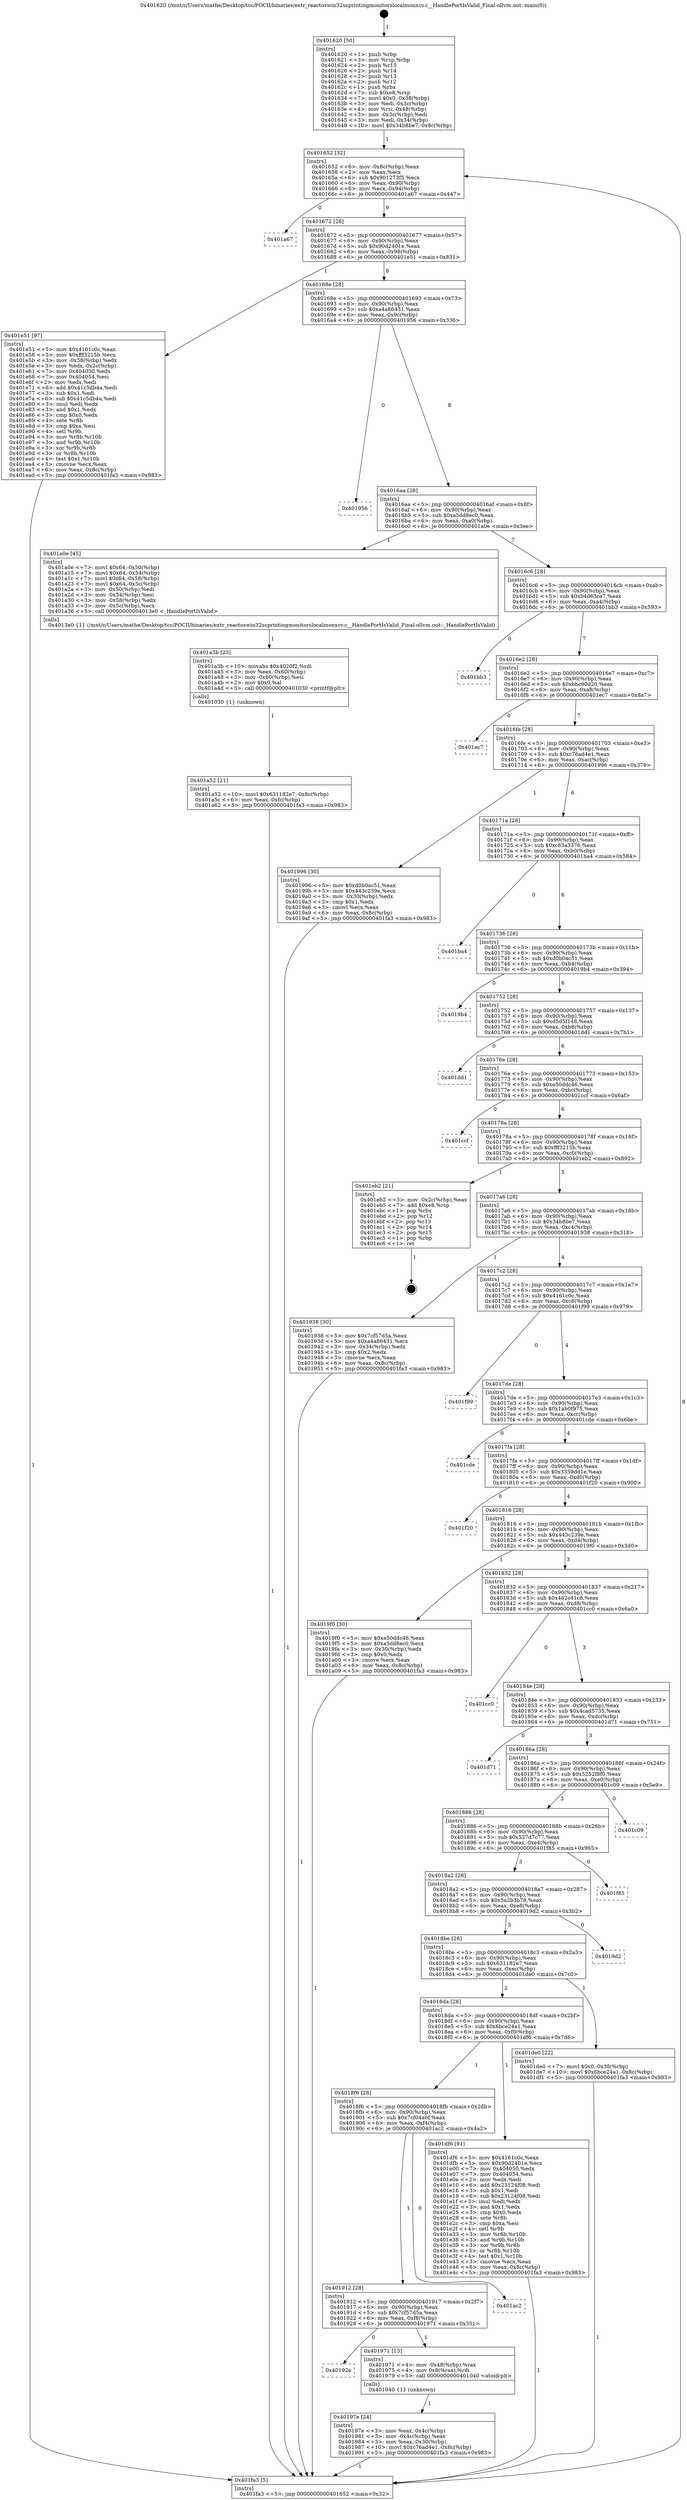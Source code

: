digraph "0x401620" {
  label = "0x401620 (/mnt/c/Users/mathe/Desktop/tcc/POCII/binaries/extr_reactoswin32ssprintingmonitorslocalmonxcv.c__HandlePortIsValid_Final-ollvm.out::main(0))"
  labelloc = "t"
  node[shape=record]

  Entry [label="",width=0.3,height=0.3,shape=circle,fillcolor=black,style=filled]
  "0x401652" [label="{
     0x401652 [32]\l
     | [instrs]\l
     &nbsp;&nbsp;0x401652 \<+6\>: mov -0x8c(%rbp),%eax\l
     &nbsp;&nbsp;0x401658 \<+2\>: mov %eax,%ecx\l
     &nbsp;&nbsp;0x40165a \<+6\>: sub $0x901273f5,%ecx\l
     &nbsp;&nbsp;0x401660 \<+6\>: mov %eax,-0x90(%rbp)\l
     &nbsp;&nbsp;0x401666 \<+6\>: mov %ecx,-0x94(%rbp)\l
     &nbsp;&nbsp;0x40166c \<+6\>: je 0000000000401a67 \<main+0x447\>\l
  }"]
  "0x401a67" [label="{
     0x401a67\l
  }", style=dashed]
  "0x401672" [label="{
     0x401672 [28]\l
     | [instrs]\l
     &nbsp;&nbsp;0x401672 \<+5\>: jmp 0000000000401677 \<main+0x57\>\l
     &nbsp;&nbsp;0x401677 \<+6\>: mov -0x90(%rbp),%eax\l
     &nbsp;&nbsp;0x40167d \<+5\>: sub $0x90d2401e,%eax\l
     &nbsp;&nbsp;0x401682 \<+6\>: mov %eax,-0x98(%rbp)\l
     &nbsp;&nbsp;0x401688 \<+6\>: je 0000000000401e51 \<main+0x831\>\l
  }"]
  Exit [label="",width=0.3,height=0.3,shape=circle,fillcolor=black,style=filled,peripheries=2]
  "0x401e51" [label="{
     0x401e51 [97]\l
     | [instrs]\l
     &nbsp;&nbsp;0x401e51 \<+5\>: mov $0x4161c0c,%eax\l
     &nbsp;&nbsp;0x401e56 \<+5\>: mov $0xfff3215b,%ecx\l
     &nbsp;&nbsp;0x401e5b \<+3\>: mov -0x38(%rbp),%edx\l
     &nbsp;&nbsp;0x401e5e \<+3\>: mov %edx,-0x2c(%rbp)\l
     &nbsp;&nbsp;0x401e61 \<+7\>: mov 0x404050,%edx\l
     &nbsp;&nbsp;0x401e68 \<+7\>: mov 0x404054,%esi\l
     &nbsp;&nbsp;0x401e6f \<+2\>: mov %edx,%edi\l
     &nbsp;&nbsp;0x401e71 \<+6\>: add $0x41c5db4a,%edi\l
     &nbsp;&nbsp;0x401e77 \<+3\>: sub $0x1,%edi\l
     &nbsp;&nbsp;0x401e7a \<+6\>: sub $0x41c5db4a,%edi\l
     &nbsp;&nbsp;0x401e80 \<+3\>: imul %edi,%edx\l
     &nbsp;&nbsp;0x401e83 \<+3\>: and $0x1,%edx\l
     &nbsp;&nbsp;0x401e86 \<+3\>: cmp $0x0,%edx\l
     &nbsp;&nbsp;0x401e89 \<+4\>: sete %r8b\l
     &nbsp;&nbsp;0x401e8d \<+3\>: cmp $0xa,%esi\l
     &nbsp;&nbsp;0x401e90 \<+4\>: setl %r9b\l
     &nbsp;&nbsp;0x401e94 \<+3\>: mov %r8b,%r10b\l
     &nbsp;&nbsp;0x401e97 \<+3\>: and %r9b,%r10b\l
     &nbsp;&nbsp;0x401e9a \<+3\>: xor %r9b,%r8b\l
     &nbsp;&nbsp;0x401e9d \<+3\>: or %r8b,%r10b\l
     &nbsp;&nbsp;0x401ea0 \<+4\>: test $0x1,%r10b\l
     &nbsp;&nbsp;0x401ea4 \<+3\>: cmovne %ecx,%eax\l
     &nbsp;&nbsp;0x401ea7 \<+6\>: mov %eax,-0x8c(%rbp)\l
     &nbsp;&nbsp;0x401ead \<+5\>: jmp 0000000000401fa3 \<main+0x983\>\l
  }"]
  "0x40168e" [label="{
     0x40168e [28]\l
     | [instrs]\l
     &nbsp;&nbsp;0x40168e \<+5\>: jmp 0000000000401693 \<main+0x73\>\l
     &nbsp;&nbsp;0x401693 \<+6\>: mov -0x90(%rbp),%eax\l
     &nbsp;&nbsp;0x401699 \<+5\>: sub $0xa4a86431,%eax\l
     &nbsp;&nbsp;0x40169e \<+6\>: mov %eax,-0x9c(%rbp)\l
     &nbsp;&nbsp;0x4016a4 \<+6\>: je 0000000000401956 \<main+0x336\>\l
  }"]
  "0x401a52" [label="{
     0x401a52 [21]\l
     | [instrs]\l
     &nbsp;&nbsp;0x401a52 \<+10\>: movl $0x631182e7,-0x8c(%rbp)\l
     &nbsp;&nbsp;0x401a5c \<+6\>: mov %eax,-0xfc(%rbp)\l
     &nbsp;&nbsp;0x401a62 \<+5\>: jmp 0000000000401fa3 \<main+0x983\>\l
  }"]
  "0x401956" [label="{
     0x401956\l
  }", style=dashed]
  "0x4016aa" [label="{
     0x4016aa [28]\l
     | [instrs]\l
     &nbsp;&nbsp;0x4016aa \<+5\>: jmp 00000000004016af \<main+0x8f\>\l
     &nbsp;&nbsp;0x4016af \<+6\>: mov -0x90(%rbp),%eax\l
     &nbsp;&nbsp;0x4016b5 \<+5\>: sub $0xa5dd8ec0,%eax\l
     &nbsp;&nbsp;0x4016ba \<+6\>: mov %eax,-0xa0(%rbp)\l
     &nbsp;&nbsp;0x4016c0 \<+6\>: je 0000000000401a0e \<main+0x3ee\>\l
  }"]
  "0x401a3b" [label="{
     0x401a3b [23]\l
     | [instrs]\l
     &nbsp;&nbsp;0x401a3b \<+10\>: movabs $0x4020f2,%rdi\l
     &nbsp;&nbsp;0x401a45 \<+3\>: mov %eax,-0x60(%rbp)\l
     &nbsp;&nbsp;0x401a48 \<+3\>: mov -0x60(%rbp),%esi\l
     &nbsp;&nbsp;0x401a4b \<+2\>: mov $0x0,%al\l
     &nbsp;&nbsp;0x401a4d \<+5\>: call 0000000000401030 \<printf@plt\>\l
     | [calls]\l
     &nbsp;&nbsp;0x401030 \{1\} (unknown)\l
  }"]
  "0x401a0e" [label="{
     0x401a0e [45]\l
     | [instrs]\l
     &nbsp;&nbsp;0x401a0e \<+7\>: movl $0x64,-0x50(%rbp)\l
     &nbsp;&nbsp;0x401a15 \<+7\>: movl $0x64,-0x54(%rbp)\l
     &nbsp;&nbsp;0x401a1c \<+7\>: movl $0x64,-0x58(%rbp)\l
     &nbsp;&nbsp;0x401a23 \<+7\>: movl $0x64,-0x5c(%rbp)\l
     &nbsp;&nbsp;0x401a2a \<+3\>: mov -0x50(%rbp),%edi\l
     &nbsp;&nbsp;0x401a2d \<+3\>: mov -0x54(%rbp),%esi\l
     &nbsp;&nbsp;0x401a30 \<+3\>: mov -0x58(%rbp),%edx\l
     &nbsp;&nbsp;0x401a33 \<+3\>: mov -0x5c(%rbp),%ecx\l
     &nbsp;&nbsp;0x401a36 \<+5\>: call 00000000004013e0 \<_HandlePortIsValid\>\l
     | [calls]\l
     &nbsp;&nbsp;0x4013e0 \{1\} (/mnt/c/Users/mathe/Desktop/tcc/POCII/binaries/extr_reactoswin32ssprintingmonitorslocalmonxcv.c__HandlePortIsValid_Final-ollvm.out::_HandlePortIsValid)\l
  }"]
  "0x4016c6" [label="{
     0x4016c6 [28]\l
     | [instrs]\l
     &nbsp;&nbsp;0x4016c6 \<+5\>: jmp 00000000004016cb \<main+0xab\>\l
     &nbsp;&nbsp;0x4016cb \<+6\>: mov -0x90(%rbp),%eax\l
     &nbsp;&nbsp;0x4016d1 \<+5\>: sub $0xb4d63ce7,%eax\l
     &nbsp;&nbsp;0x4016d6 \<+6\>: mov %eax,-0xa4(%rbp)\l
     &nbsp;&nbsp;0x4016dc \<+6\>: je 0000000000401bb3 \<main+0x593\>\l
  }"]
  "0x40197e" [label="{
     0x40197e [24]\l
     | [instrs]\l
     &nbsp;&nbsp;0x40197e \<+3\>: mov %eax,-0x4c(%rbp)\l
     &nbsp;&nbsp;0x401981 \<+3\>: mov -0x4c(%rbp),%eax\l
     &nbsp;&nbsp;0x401984 \<+3\>: mov %eax,-0x30(%rbp)\l
     &nbsp;&nbsp;0x401987 \<+10\>: movl $0xc76ad4e1,-0x8c(%rbp)\l
     &nbsp;&nbsp;0x401991 \<+5\>: jmp 0000000000401fa3 \<main+0x983\>\l
  }"]
  "0x401bb3" [label="{
     0x401bb3\l
  }", style=dashed]
  "0x4016e2" [label="{
     0x4016e2 [28]\l
     | [instrs]\l
     &nbsp;&nbsp;0x4016e2 \<+5\>: jmp 00000000004016e7 \<main+0xc7\>\l
     &nbsp;&nbsp;0x4016e7 \<+6\>: mov -0x90(%rbp),%eax\l
     &nbsp;&nbsp;0x4016ed \<+5\>: sub $0xbbc90d20,%eax\l
     &nbsp;&nbsp;0x4016f2 \<+6\>: mov %eax,-0xa8(%rbp)\l
     &nbsp;&nbsp;0x4016f8 \<+6\>: je 0000000000401ec7 \<main+0x8a7\>\l
  }"]
  "0x40192e" [label="{
     0x40192e\l
  }", style=dashed]
  "0x401ec7" [label="{
     0x401ec7\l
  }", style=dashed]
  "0x4016fe" [label="{
     0x4016fe [28]\l
     | [instrs]\l
     &nbsp;&nbsp;0x4016fe \<+5\>: jmp 0000000000401703 \<main+0xe3\>\l
     &nbsp;&nbsp;0x401703 \<+6\>: mov -0x90(%rbp),%eax\l
     &nbsp;&nbsp;0x401709 \<+5\>: sub $0xc76ad4e1,%eax\l
     &nbsp;&nbsp;0x40170e \<+6\>: mov %eax,-0xac(%rbp)\l
     &nbsp;&nbsp;0x401714 \<+6\>: je 0000000000401996 \<main+0x376\>\l
  }"]
  "0x401971" [label="{
     0x401971 [13]\l
     | [instrs]\l
     &nbsp;&nbsp;0x401971 \<+4\>: mov -0x48(%rbp),%rax\l
     &nbsp;&nbsp;0x401975 \<+4\>: mov 0x8(%rax),%rdi\l
     &nbsp;&nbsp;0x401979 \<+5\>: call 0000000000401040 \<atoi@plt\>\l
     | [calls]\l
     &nbsp;&nbsp;0x401040 \{1\} (unknown)\l
  }"]
  "0x401996" [label="{
     0x401996 [30]\l
     | [instrs]\l
     &nbsp;&nbsp;0x401996 \<+5\>: mov $0xd0b0ac51,%eax\l
     &nbsp;&nbsp;0x40199b \<+5\>: mov $0x443c239e,%ecx\l
     &nbsp;&nbsp;0x4019a0 \<+3\>: mov -0x30(%rbp),%edx\l
     &nbsp;&nbsp;0x4019a3 \<+3\>: cmp $0x1,%edx\l
     &nbsp;&nbsp;0x4019a6 \<+3\>: cmovl %ecx,%eax\l
     &nbsp;&nbsp;0x4019a9 \<+6\>: mov %eax,-0x8c(%rbp)\l
     &nbsp;&nbsp;0x4019af \<+5\>: jmp 0000000000401fa3 \<main+0x983\>\l
  }"]
  "0x40171a" [label="{
     0x40171a [28]\l
     | [instrs]\l
     &nbsp;&nbsp;0x40171a \<+5\>: jmp 000000000040171f \<main+0xff\>\l
     &nbsp;&nbsp;0x40171f \<+6\>: mov -0x90(%rbp),%eax\l
     &nbsp;&nbsp;0x401725 \<+5\>: sub $0xc83a3376,%eax\l
     &nbsp;&nbsp;0x40172a \<+6\>: mov %eax,-0xb0(%rbp)\l
     &nbsp;&nbsp;0x401730 \<+6\>: je 0000000000401ba4 \<main+0x584\>\l
  }"]
  "0x401912" [label="{
     0x401912 [28]\l
     | [instrs]\l
     &nbsp;&nbsp;0x401912 \<+5\>: jmp 0000000000401917 \<main+0x2f7\>\l
     &nbsp;&nbsp;0x401917 \<+6\>: mov -0x90(%rbp),%eax\l
     &nbsp;&nbsp;0x40191d \<+5\>: sub $0x7cf57d5a,%eax\l
     &nbsp;&nbsp;0x401922 \<+6\>: mov %eax,-0xf8(%rbp)\l
     &nbsp;&nbsp;0x401928 \<+6\>: je 0000000000401971 \<main+0x351\>\l
  }"]
  "0x401ba4" [label="{
     0x401ba4\l
  }", style=dashed]
  "0x401736" [label="{
     0x401736 [28]\l
     | [instrs]\l
     &nbsp;&nbsp;0x401736 \<+5\>: jmp 000000000040173b \<main+0x11b\>\l
     &nbsp;&nbsp;0x40173b \<+6\>: mov -0x90(%rbp),%eax\l
     &nbsp;&nbsp;0x401741 \<+5\>: sub $0xd0b0ac51,%eax\l
     &nbsp;&nbsp;0x401746 \<+6\>: mov %eax,-0xb4(%rbp)\l
     &nbsp;&nbsp;0x40174c \<+6\>: je 00000000004019b4 \<main+0x394\>\l
  }"]
  "0x401ac2" [label="{
     0x401ac2\l
  }", style=dashed]
  "0x4019b4" [label="{
     0x4019b4\l
  }", style=dashed]
  "0x401752" [label="{
     0x401752 [28]\l
     | [instrs]\l
     &nbsp;&nbsp;0x401752 \<+5\>: jmp 0000000000401757 \<main+0x137\>\l
     &nbsp;&nbsp;0x401757 \<+6\>: mov -0x90(%rbp),%eax\l
     &nbsp;&nbsp;0x40175d \<+5\>: sub $0xd5d5f148,%eax\l
     &nbsp;&nbsp;0x401762 \<+6\>: mov %eax,-0xb8(%rbp)\l
     &nbsp;&nbsp;0x401768 \<+6\>: je 0000000000401dd1 \<main+0x7b1\>\l
  }"]
  "0x4018f6" [label="{
     0x4018f6 [28]\l
     | [instrs]\l
     &nbsp;&nbsp;0x4018f6 \<+5\>: jmp 00000000004018fb \<main+0x2db\>\l
     &nbsp;&nbsp;0x4018fb \<+6\>: mov -0x90(%rbp),%eax\l
     &nbsp;&nbsp;0x401901 \<+5\>: sub $0x7cf04a6f,%eax\l
     &nbsp;&nbsp;0x401906 \<+6\>: mov %eax,-0xf4(%rbp)\l
     &nbsp;&nbsp;0x40190c \<+6\>: je 0000000000401ac2 \<main+0x4a2\>\l
  }"]
  "0x401dd1" [label="{
     0x401dd1\l
  }", style=dashed]
  "0x40176e" [label="{
     0x40176e [28]\l
     | [instrs]\l
     &nbsp;&nbsp;0x40176e \<+5\>: jmp 0000000000401773 \<main+0x153\>\l
     &nbsp;&nbsp;0x401773 \<+6\>: mov -0x90(%rbp),%eax\l
     &nbsp;&nbsp;0x401779 \<+5\>: sub $0xe50ddc46,%eax\l
     &nbsp;&nbsp;0x40177e \<+6\>: mov %eax,-0xbc(%rbp)\l
     &nbsp;&nbsp;0x401784 \<+6\>: je 0000000000401ccf \<main+0x6af\>\l
  }"]
  "0x401df6" [label="{
     0x401df6 [91]\l
     | [instrs]\l
     &nbsp;&nbsp;0x401df6 \<+5\>: mov $0x4161c0c,%eax\l
     &nbsp;&nbsp;0x401dfb \<+5\>: mov $0x90d2401e,%ecx\l
     &nbsp;&nbsp;0x401e00 \<+7\>: mov 0x404050,%edx\l
     &nbsp;&nbsp;0x401e07 \<+7\>: mov 0x404054,%esi\l
     &nbsp;&nbsp;0x401e0e \<+2\>: mov %edx,%edi\l
     &nbsp;&nbsp;0x401e10 \<+6\>: add $0x23124f08,%edi\l
     &nbsp;&nbsp;0x401e16 \<+3\>: sub $0x1,%edi\l
     &nbsp;&nbsp;0x401e19 \<+6\>: sub $0x23124f08,%edi\l
     &nbsp;&nbsp;0x401e1f \<+3\>: imul %edi,%edx\l
     &nbsp;&nbsp;0x401e22 \<+3\>: and $0x1,%edx\l
     &nbsp;&nbsp;0x401e25 \<+3\>: cmp $0x0,%edx\l
     &nbsp;&nbsp;0x401e28 \<+4\>: sete %r8b\l
     &nbsp;&nbsp;0x401e2c \<+3\>: cmp $0xa,%esi\l
     &nbsp;&nbsp;0x401e2f \<+4\>: setl %r9b\l
     &nbsp;&nbsp;0x401e33 \<+3\>: mov %r8b,%r10b\l
     &nbsp;&nbsp;0x401e36 \<+3\>: and %r9b,%r10b\l
     &nbsp;&nbsp;0x401e39 \<+3\>: xor %r9b,%r8b\l
     &nbsp;&nbsp;0x401e3c \<+3\>: or %r8b,%r10b\l
     &nbsp;&nbsp;0x401e3f \<+4\>: test $0x1,%r10b\l
     &nbsp;&nbsp;0x401e43 \<+3\>: cmovne %ecx,%eax\l
     &nbsp;&nbsp;0x401e46 \<+6\>: mov %eax,-0x8c(%rbp)\l
     &nbsp;&nbsp;0x401e4c \<+5\>: jmp 0000000000401fa3 \<main+0x983\>\l
  }"]
  "0x401ccf" [label="{
     0x401ccf\l
  }", style=dashed]
  "0x40178a" [label="{
     0x40178a [28]\l
     | [instrs]\l
     &nbsp;&nbsp;0x40178a \<+5\>: jmp 000000000040178f \<main+0x16f\>\l
     &nbsp;&nbsp;0x40178f \<+6\>: mov -0x90(%rbp),%eax\l
     &nbsp;&nbsp;0x401795 \<+5\>: sub $0xfff3215b,%eax\l
     &nbsp;&nbsp;0x40179a \<+6\>: mov %eax,-0xc0(%rbp)\l
     &nbsp;&nbsp;0x4017a0 \<+6\>: je 0000000000401eb2 \<main+0x892\>\l
  }"]
  "0x4018da" [label="{
     0x4018da [28]\l
     | [instrs]\l
     &nbsp;&nbsp;0x4018da \<+5\>: jmp 00000000004018df \<main+0x2bf\>\l
     &nbsp;&nbsp;0x4018df \<+6\>: mov -0x90(%rbp),%eax\l
     &nbsp;&nbsp;0x4018e5 \<+5\>: sub $0x6bce24a1,%eax\l
     &nbsp;&nbsp;0x4018ea \<+6\>: mov %eax,-0xf0(%rbp)\l
     &nbsp;&nbsp;0x4018f0 \<+6\>: je 0000000000401df6 \<main+0x7d6\>\l
  }"]
  "0x401eb2" [label="{
     0x401eb2 [21]\l
     | [instrs]\l
     &nbsp;&nbsp;0x401eb2 \<+3\>: mov -0x2c(%rbp),%eax\l
     &nbsp;&nbsp;0x401eb5 \<+7\>: add $0xe8,%rsp\l
     &nbsp;&nbsp;0x401ebc \<+1\>: pop %rbx\l
     &nbsp;&nbsp;0x401ebd \<+2\>: pop %r12\l
     &nbsp;&nbsp;0x401ebf \<+2\>: pop %r13\l
     &nbsp;&nbsp;0x401ec1 \<+2\>: pop %r14\l
     &nbsp;&nbsp;0x401ec3 \<+2\>: pop %r15\l
     &nbsp;&nbsp;0x401ec5 \<+1\>: pop %rbp\l
     &nbsp;&nbsp;0x401ec6 \<+1\>: ret\l
  }"]
  "0x4017a6" [label="{
     0x4017a6 [28]\l
     | [instrs]\l
     &nbsp;&nbsp;0x4017a6 \<+5\>: jmp 00000000004017ab \<main+0x18b\>\l
     &nbsp;&nbsp;0x4017ab \<+6\>: mov -0x90(%rbp),%eax\l
     &nbsp;&nbsp;0x4017b1 \<+5\>: sub $0x34b8be7,%eax\l
     &nbsp;&nbsp;0x4017b6 \<+6\>: mov %eax,-0xc4(%rbp)\l
     &nbsp;&nbsp;0x4017bc \<+6\>: je 0000000000401938 \<main+0x318\>\l
  }"]
  "0x401de0" [label="{
     0x401de0 [22]\l
     | [instrs]\l
     &nbsp;&nbsp;0x401de0 \<+7\>: movl $0x0,-0x38(%rbp)\l
     &nbsp;&nbsp;0x401de7 \<+10\>: movl $0x6bce24a1,-0x8c(%rbp)\l
     &nbsp;&nbsp;0x401df1 \<+5\>: jmp 0000000000401fa3 \<main+0x983\>\l
  }"]
  "0x401938" [label="{
     0x401938 [30]\l
     | [instrs]\l
     &nbsp;&nbsp;0x401938 \<+5\>: mov $0x7cf57d5a,%eax\l
     &nbsp;&nbsp;0x40193d \<+5\>: mov $0xa4a86431,%ecx\l
     &nbsp;&nbsp;0x401942 \<+3\>: mov -0x34(%rbp),%edx\l
     &nbsp;&nbsp;0x401945 \<+3\>: cmp $0x2,%edx\l
     &nbsp;&nbsp;0x401948 \<+3\>: cmovne %ecx,%eax\l
     &nbsp;&nbsp;0x40194b \<+6\>: mov %eax,-0x8c(%rbp)\l
     &nbsp;&nbsp;0x401951 \<+5\>: jmp 0000000000401fa3 \<main+0x983\>\l
  }"]
  "0x4017c2" [label="{
     0x4017c2 [28]\l
     | [instrs]\l
     &nbsp;&nbsp;0x4017c2 \<+5\>: jmp 00000000004017c7 \<main+0x1a7\>\l
     &nbsp;&nbsp;0x4017c7 \<+6\>: mov -0x90(%rbp),%eax\l
     &nbsp;&nbsp;0x4017cd \<+5\>: sub $0x4161c0c,%eax\l
     &nbsp;&nbsp;0x4017d2 \<+6\>: mov %eax,-0xc8(%rbp)\l
     &nbsp;&nbsp;0x4017d8 \<+6\>: je 0000000000401f99 \<main+0x979\>\l
  }"]
  "0x401fa3" [label="{
     0x401fa3 [5]\l
     | [instrs]\l
     &nbsp;&nbsp;0x401fa3 \<+5\>: jmp 0000000000401652 \<main+0x32\>\l
  }"]
  "0x401620" [label="{
     0x401620 [50]\l
     | [instrs]\l
     &nbsp;&nbsp;0x401620 \<+1\>: push %rbp\l
     &nbsp;&nbsp;0x401621 \<+3\>: mov %rsp,%rbp\l
     &nbsp;&nbsp;0x401624 \<+2\>: push %r15\l
     &nbsp;&nbsp;0x401626 \<+2\>: push %r14\l
     &nbsp;&nbsp;0x401628 \<+2\>: push %r13\l
     &nbsp;&nbsp;0x40162a \<+2\>: push %r12\l
     &nbsp;&nbsp;0x40162c \<+1\>: push %rbx\l
     &nbsp;&nbsp;0x40162d \<+7\>: sub $0xe8,%rsp\l
     &nbsp;&nbsp;0x401634 \<+7\>: movl $0x0,-0x38(%rbp)\l
     &nbsp;&nbsp;0x40163b \<+3\>: mov %edi,-0x3c(%rbp)\l
     &nbsp;&nbsp;0x40163e \<+4\>: mov %rsi,-0x48(%rbp)\l
     &nbsp;&nbsp;0x401642 \<+3\>: mov -0x3c(%rbp),%edi\l
     &nbsp;&nbsp;0x401645 \<+3\>: mov %edi,-0x34(%rbp)\l
     &nbsp;&nbsp;0x401648 \<+10\>: movl $0x34b8be7,-0x8c(%rbp)\l
  }"]
  "0x4018be" [label="{
     0x4018be [28]\l
     | [instrs]\l
     &nbsp;&nbsp;0x4018be \<+5\>: jmp 00000000004018c3 \<main+0x2a3\>\l
     &nbsp;&nbsp;0x4018c3 \<+6\>: mov -0x90(%rbp),%eax\l
     &nbsp;&nbsp;0x4018c9 \<+5\>: sub $0x631182e7,%eax\l
     &nbsp;&nbsp;0x4018ce \<+6\>: mov %eax,-0xec(%rbp)\l
     &nbsp;&nbsp;0x4018d4 \<+6\>: je 0000000000401de0 \<main+0x7c0\>\l
  }"]
  "0x401f99" [label="{
     0x401f99\l
  }", style=dashed]
  "0x4017de" [label="{
     0x4017de [28]\l
     | [instrs]\l
     &nbsp;&nbsp;0x4017de \<+5\>: jmp 00000000004017e3 \<main+0x1c3\>\l
     &nbsp;&nbsp;0x4017e3 \<+6\>: mov -0x90(%rbp),%eax\l
     &nbsp;&nbsp;0x4017e9 \<+5\>: sub $0x1ab0f975,%eax\l
     &nbsp;&nbsp;0x4017ee \<+6\>: mov %eax,-0xcc(%rbp)\l
     &nbsp;&nbsp;0x4017f4 \<+6\>: je 0000000000401cde \<main+0x6be\>\l
  }"]
  "0x4019d2" [label="{
     0x4019d2\l
  }", style=dashed]
  "0x401cde" [label="{
     0x401cde\l
  }", style=dashed]
  "0x4017fa" [label="{
     0x4017fa [28]\l
     | [instrs]\l
     &nbsp;&nbsp;0x4017fa \<+5\>: jmp 00000000004017ff \<main+0x1df\>\l
     &nbsp;&nbsp;0x4017ff \<+6\>: mov -0x90(%rbp),%eax\l
     &nbsp;&nbsp;0x401805 \<+5\>: sub $0x3359dd1e,%eax\l
     &nbsp;&nbsp;0x40180a \<+6\>: mov %eax,-0xd0(%rbp)\l
     &nbsp;&nbsp;0x401810 \<+6\>: je 0000000000401f20 \<main+0x900\>\l
  }"]
  "0x4018a2" [label="{
     0x4018a2 [28]\l
     | [instrs]\l
     &nbsp;&nbsp;0x4018a2 \<+5\>: jmp 00000000004018a7 \<main+0x287\>\l
     &nbsp;&nbsp;0x4018a7 \<+6\>: mov -0x90(%rbp),%eax\l
     &nbsp;&nbsp;0x4018ad \<+5\>: sub $0x5a2b3b78,%eax\l
     &nbsp;&nbsp;0x4018b2 \<+6\>: mov %eax,-0xe8(%rbp)\l
     &nbsp;&nbsp;0x4018b8 \<+6\>: je 00000000004019d2 \<main+0x3b2\>\l
  }"]
  "0x401f20" [label="{
     0x401f20\l
  }", style=dashed]
  "0x401816" [label="{
     0x401816 [28]\l
     | [instrs]\l
     &nbsp;&nbsp;0x401816 \<+5\>: jmp 000000000040181b \<main+0x1fb\>\l
     &nbsp;&nbsp;0x40181b \<+6\>: mov -0x90(%rbp),%eax\l
     &nbsp;&nbsp;0x401821 \<+5\>: sub $0x443c239e,%eax\l
     &nbsp;&nbsp;0x401826 \<+6\>: mov %eax,-0xd4(%rbp)\l
     &nbsp;&nbsp;0x40182c \<+6\>: je 00000000004019f0 \<main+0x3d0\>\l
  }"]
  "0x401f85" [label="{
     0x401f85\l
  }", style=dashed]
  "0x4019f0" [label="{
     0x4019f0 [30]\l
     | [instrs]\l
     &nbsp;&nbsp;0x4019f0 \<+5\>: mov $0xe50ddc46,%eax\l
     &nbsp;&nbsp;0x4019f5 \<+5\>: mov $0xa5dd8ec0,%ecx\l
     &nbsp;&nbsp;0x4019fa \<+3\>: mov -0x30(%rbp),%edx\l
     &nbsp;&nbsp;0x4019fd \<+3\>: cmp $0x0,%edx\l
     &nbsp;&nbsp;0x401a00 \<+3\>: cmove %ecx,%eax\l
     &nbsp;&nbsp;0x401a03 \<+6\>: mov %eax,-0x8c(%rbp)\l
     &nbsp;&nbsp;0x401a09 \<+5\>: jmp 0000000000401fa3 \<main+0x983\>\l
  }"]
  "0x401832" [label="{
     0x401832 [28]\l
     | [instrs]\l
     &nbsp;&nbsp;0x401832 \<+5\>: jmp 0000000000401837 \<main+0x217\>\l
     &nbsp;&nbsp;0x401837 \<+6\>: mov -0x90(%rbp),%eax\l
     &nbsp;&nbsp;0x40183d \<+5\>: sub $0x462c41c8,%eax\l
     &nbsp;&nbsp;0x401842 \<+6\>: mov %eax,-0xd8(%rbp)\l
     &nbsp;&nbsp;0x401848 \<+6\>: je 0000000000401cc0 \<main+0x6a0\>\l
  }"]
  "0x401886" [label="{
     0x401886 [28]\l
     | [instrs]\l
     &nbsp;&nbsp;0x401886 \<+5\>: jmp 000000000040188b \<main+0x26b\>\l
     &nbsp;&nbsp;0x40188b \<+6\>: mov -0x90(%rbp),%eax\l
     &nbsp;&nbsp;0x401891 \<+5\>: sub $0x527d7c77,%eax\l
     &nbsp;&nbsp;0x401896 \<+6\>: mov %eax,-0xe4(%rbp)\l
     &nbsp;&nbsp;0x40189c \<+6\>: je 0000000000401f85 \<main+0x965\>\l
  }"]
  "0x401cc0" [label="{
     0x401cc0\l
  }", style=dashed]
  "0x40184e" [label="{
     0x40184e [28]\l
     | [instrs]\l
     &nbsp;&nbsp;0x40184e \<+5\>: jmp 0000000000401853 \<main+0x233\>\l
     &nbsp;&nbsp;0x401853 \<+6\>: mov -0x90(%rbp),%eax\l
     &nbsp;&nbsp;0x401859 \<+5\>: sub $0x4cad5735,%eax\l
     &nbsp;&nbsp;0x40185e \<+6\>: mov %eax,-0xdc(%rbp)\l
     &nbsp;&nbsp;0x401864 \<+6\>: je 0000000000401d71 \<main+0x751\>\l
  }"]
  "0x401c09" [label="{
     0x401c09\l
  }", style=dashed]
  "0x401d71" [label="{
     0x401d71\l
  }", style=dashed]
  "0x40186a" [label="{
     0x40186a [28]\l
     | [instrs]\l
     &nbsp;&nbsp;0x40186a \<+5\>: jmp 000000000040186f \<main+0x24f\>\l
     &nbsp;&nbsp;0x40186f \<+6\>: mov -0x90(%rbp),%eax\l
     &nbsp;&nbsp;0x401875 \<+5\>: sub $0x5252f8f0,%eax\l
     &nbsp;&nbsp;0x40187a \<+6\>: mov %eax,-0xe0(%rbp)\l
     &nbsp;&nbsp;0x401880 \<+6\>: je 0000000000401c09 \<main+0x5e9\>\l
  }"]
  Entry -> "0x401620" [label=" 1"]
  "0x401652" -> "0x401a67" [label=" 0"]
  "0x401652" -> "0x401672" [label=" 9"]
  "0x401eb2" -> Exit [label=" 1"]
  "0x401672" -> "0x401e51" [label=" 1"]
  "0x401672" -> "0x40168e" [label=" 8"]
  "0x401e51" -> "0x401fa3" [label=" 1"]
  "0x40168e" -> "0x401956" [label=" 0"]
  "0x40168e" -> "0x4016aa" [label=" 8"]
  "0x401df6" -> "0x401fa3" [label=" 1"]
  "0x4016aa" -> "0x401a0e" [label=" 1"]
  "0x4016aa" -> "0x4016c6" [label=" 7"]
  "0x401de0" -> "0x401fa3" [label=" 1"]
  "0x4016c6" -> "0x401bb3" [label=" 0"]
  "0x4016c6" -> "0x4016e2" [label=" 7"]
  "0x401a52" -> "0x401fa3" [label=" 1"]
  "0x4016e2" -> "0x401ec7" [label=" 0"]
  "0x4016e2" -> "0x4016fe" [label=" 7"]
  "0x401a3b" -> "0x401a52" [label=" 1"]
  "0x4016fe" -> "0x401996" [label=" 1"]
  "0x4016fe" -> "0x40171a" [label=" 6"]
  "0x401a0e" -> "0x401a3b" [label=" 1"]
  "0x40171a" -> "0x401ba4" [label=" 0"]
  "0x40171a" -> "0x401736" [label=" 6"]
  "0x401996" -> "0x401fa3" [label=" 1"]
  "0x401736" -> "0x4019b4" [label=" 0"]
  "0x401736" -> "0x401752" [label=" 6"]
  "0x40197e" -> "0x401fa3" [label=" 1"]
  "0x401752" -> "0x401dd1" [label=" 0"]
  "0x401752" -> "0x40176e" [label=" 6"]
  "0x401912" -> "0x40192e" [label=" 0"]
  "0x40176e" -> "0x401ccf" [label=" 0"]
  "0x40176e" -> "0x40178a" [label=" 6"]
  "0x401912" -> "0x401971" [label=" 1"]
  "0x40178a" -> "0x401eb2" [label=" 1"]
  "0x40178a" -> "0x4017a6" [label=" 5"]
  "0x4018f6" -> "0x401912" [label=" 1"]
  "0x4017a6" -> "0x401938" [label=" 1"]
  "0x4017a6" -> "0x4017c2" [label=" 4"]
  "0x401938" -> "0x401fa3" [label=" 1"]
  "0x401620" -> "0x401652" [label=" 1"]
  "0x401fa3" -> "0x401652" [label=" 8"]
  "0x4018f6" -> "0x401ac2" [label=" 0"]
  "0x4017c2" -> "0x401f99" [label=" 0"]
  "0x4017c2" -> "0x4017de" [label=" 4"]
  "0x4018da" -> "0x4018f6" [label=" 1"]
  "0x4017de" -> "0x401cde" [label=" 0"]
  "0x4017de" -> "0x4017fa" [label=" 4"]
  "0x4018da" -> "0x401df6" [label=" 1"]
  "0x4017fa" -> "0x401f20" [label=" 0"]
  "0x4017fa" -> "0x401816" [label=" 4"]
  "0x4018be" -> "0x4018da" [label=" 2"]
  "0x401816" -> "0x4019f0" [label=" 1"]
  "0x401816" -> "0x401832" [label=" 3"]
  "0x4018be" -> "0x401de0" [label=" 1"]
  "0x401832" -> "0x401cc0" [label=" 0"]
  "0x401832" -> "0x40184e" [label=" 3"]
  "0x4018a2" -> "0x4018be" [label=" 3"]
  "0x40184e" -> "0x401d71" [label=" 0"]
  "0x40184e" -> "0x40186a" [label=" 3"]
  "0x4018a2" -> "0x4019d2" [label=" 0"]
  "0x40186a" -> "0x401c09" [label=" 0"]
  "0x40186a" -> "0x401886" [label=" 3"]
  "0x401971" -> "0x40197e" [label=" 1"]
  "0x401886" -> "0x401f85" [label=" 0"]
  "0x401886" -> "0x4018a2" [label=" 3"]
  "0x4019f0" -> "0x401fa3" [label=" 1"]
}
